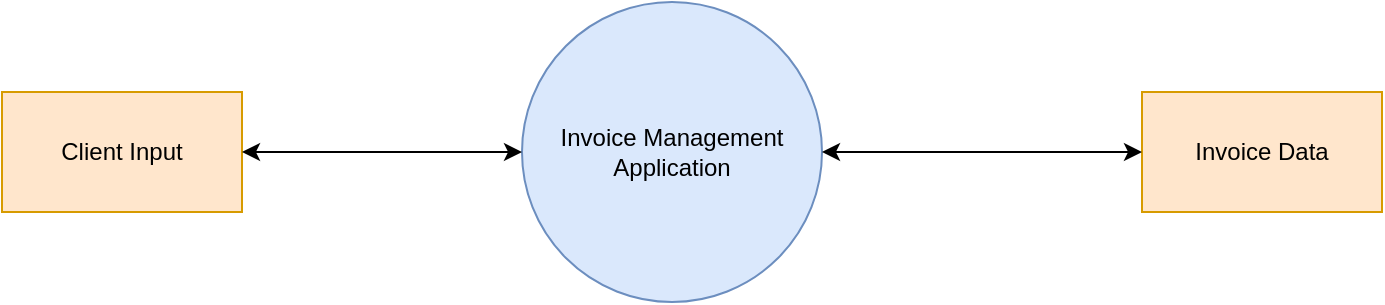 <mxfile version="18.0.2" type="github">
  <diagram id="QRvkSa8YZO_BNjTZz1Vf" name="Page-1">
    <mxGraphModel dx="1038" dy="617" grid="1" gridSize="10" guides="1" tooltips="1" connect="1" arrows="1" fold="1" page="1" pageScale="1" pageWidth="850" pageHeight="1100" math="0" shadow="0">
      <root>
        <mxCell id="0" />
        <mxCell id="1" parent="0" />
        <mxCell id="cqa8wzp1y_hOZQcAIB8t-1" value="Invoice Management Application" style="ellipse;whiteSpace=wrap;html=1;aspect=fixed;fillColor=#dae8fc;strokeColor=#6c8ebf;" vertex="1" parent="1">
          <mxGeometry x="350" y="250" width="150" height="150" as="geometry" />
        </mxCell>
        <mxCell id="cqa8wzp1y_hOZQcAIB8t-2" value="Client Input" style="rounded=0;whiteSpace=wrap;html=1;fillColor=#ffe6cc;strokeColor=#d79b00;" vertex="1" parent="1">
          <mxGeometry x="90" y="295" width="120" height="60" as="geometry" />
        </mxCell>
        <mxCell id="cqa8wzp1y_hOZQcAIB8t-3" value="Invoice Data" style="rounded=0;whiteSpace=wrap;html=1;fillColor=#ffe6cc;strokeColor=#d79b00;" vertex="1" parent="1">
          <mxGeometry x="660" y="295" width="120" height="60" as="geometry" />
        </mxCell>
        <mxCell id="cqa8wzp1y_hOZQcAIB8t-4" value="" style="endArrow=classic;startArrow=classic;html=1;rounded=0;exitX=1;exitY=0.5;exitDx=0;exitDy=0;entryX=0;entryY=0.5;entryDx=0;entryDy=0;" edge="1" parent="1" source="cqa8wzp1y_hOZQcAIB8t-2" target="cqa8wzp1y_hOZQcAIB8t-1">
          <mxGeometry width="50" height="50" relative="1" as="geometry">
            <mxPoint x="270" y="370" as="sourcePoint" />
            <mxPoint x="320" y="320" as="targetPoint" />
          </mxGeometry>
        </mxCell>
        <mxCell id="cqa8wzp1y_hOZQcAIB8t-5" value="" style="endArrow=classic;startArrow=classic;html=1;rounded=0;exitX=1;exitY=0.5;exitDx=0;exitDy=0;entryX=0;entryY=0.5;entryDx=0;entryDy=0;" edge="1" parent="1" source="cqa8wzp1y_hOZQcAIB8t-1" target="cqa8wzp1y_hOZQcAIB8t-3">
          <mxGeometry width="50" height="50" relative="1" as="geometry">
            <mxPoint x="570" y="370" as="sourcePoint" />
            <mxPoint x="620" y="320" as="targetPoint" />
          </mxGeometry>
        </mxCell>
      </root>
    </mxGraphModel>
  </diagram>
</mxfile>
